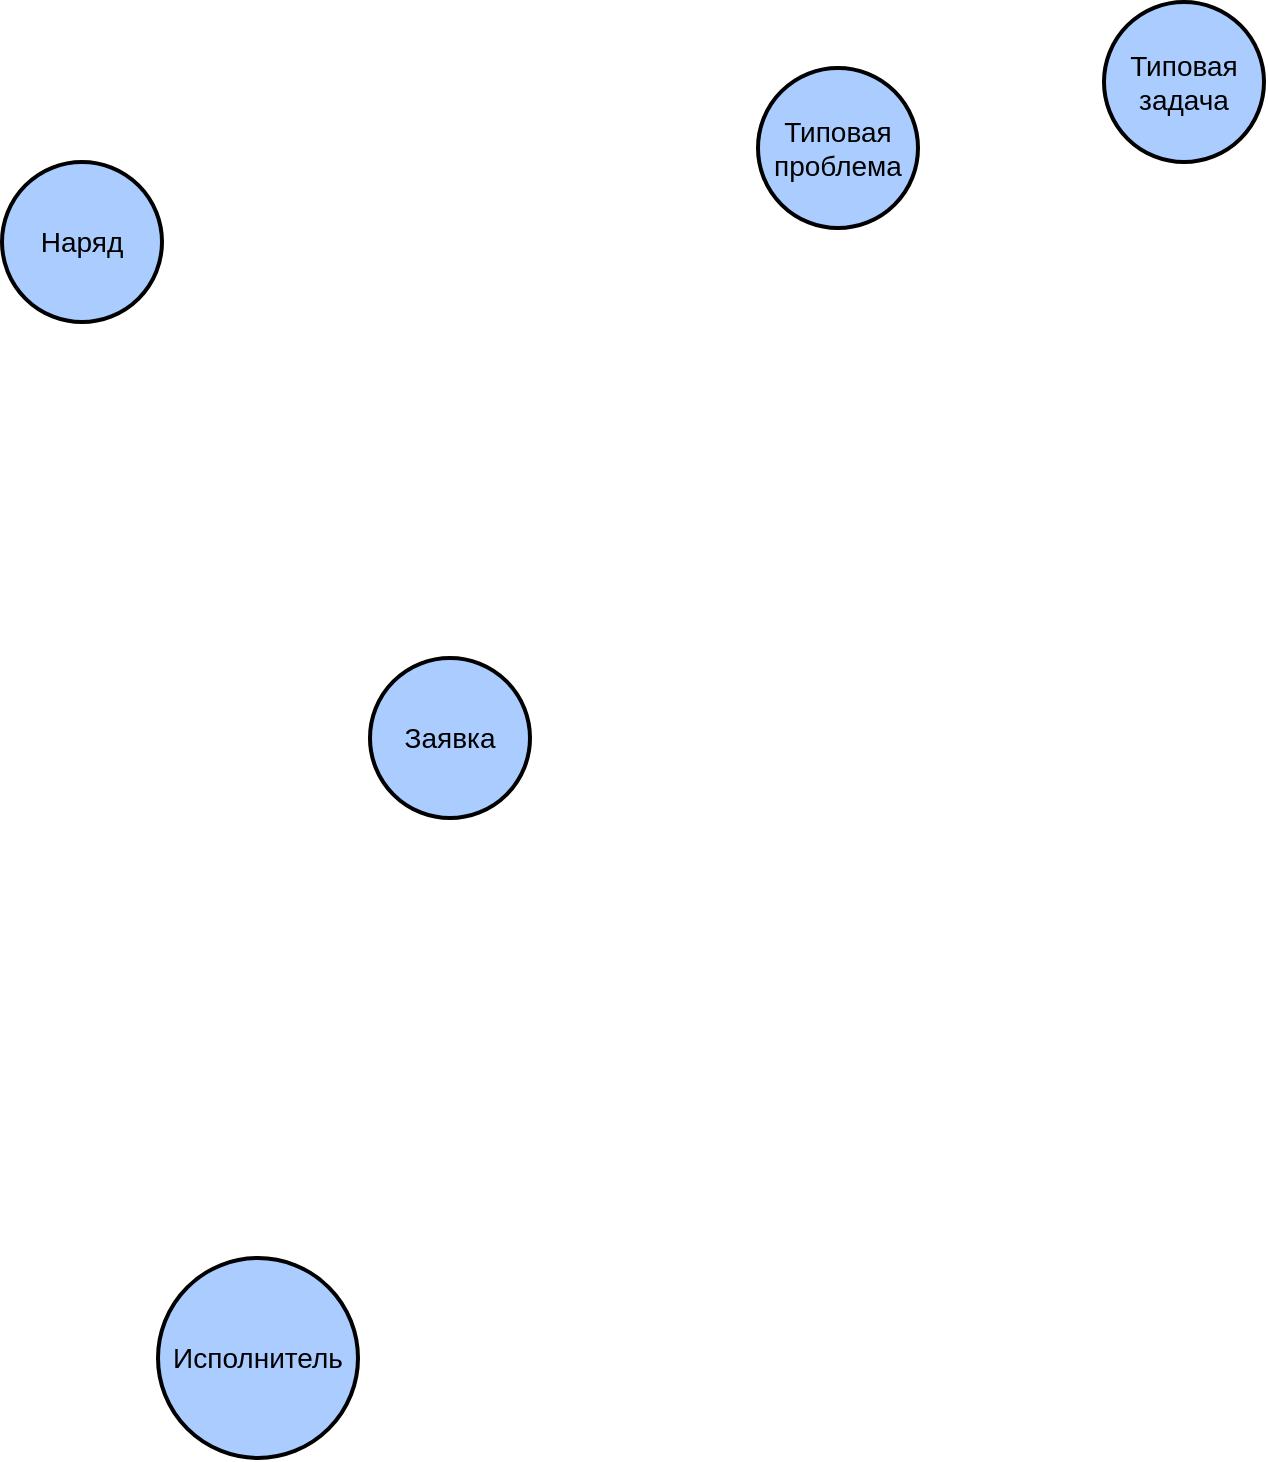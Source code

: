<mxfile version="20.6.0" type="github">
  <diagram id="KUD3AhoBSaxOTvVUXfZx" name="Page-1">
    <mxGraphModel dx="2062" dy="1114" grid="0" gridSize="10" guides="1" tooltips="1" connect="1" arrows="1" fold="1" page="1" pageScale="1" pageWidth="1920" pageHeight="1200" math="0" shadow="0">
      <root>
        <mxCell id="0" />
        <mxCell id="1" parent="0" />
        <mxCell id="smSqM_1HGl521U7xFa03-1" value="Заявка" style="ellipse;whiteSpace=wrap;html=1;rounded=0;shadow=0;glass=0;comic=0;strokeColor=#000000;strokeWidth=2;fillColor=#acf;gradientColor=none;fontSize=14;fontColor=#000000;align=center;" vertex="1" parent="1">
          <mxGeometry x="311" y="435" width="80" height="80" as="geometry" />
        </mxCell>
        <mxCell id="smSqM_1HGl521U7xFa03-2" value="Наряд" style="ellipse;whiteSpace=wrap;html=1;rounded=0;shadow=0;glass=0;comic=0;strokeColor=#000000;strokeWidth=2;fillColor=#acf;gradientColor=none;fontSize=14;fontColor=#000000;align=center;" vertex="1" parent="1">
          <mxGeometry x="127" y="187" width="80" height="80" as="geometry" />
        </mxCell>
        <mxCell id="smSqM_1HGl521U7xFa03-3" value="Исполнитель" style="ellipse;whiteSpace=wrap;html=1;rounded=0;shadow=0;glass=0;comic=0;strokeColor=#000000;strokeWidth=2;fillColor=#acf;gradientColor=none;fontSize=14;fontColor=#000000;align=center;" vertex="1" parent="1">
          <mxGeometry x="205" y="735" width="100" height="100" as="geometry" />
        </mxCell>
        <mxCell id="smSqM_1HGl521U7xFa03-4" value="Типовая&lt;br&gt;проблема" style="ellipse;whiteSpace=wrap;html=1;rounded=0;shadow=0;glass=0;comic=0;strokeColor=#000000;strokeWidth=2;fillColor=#acf;gradientColor=none;fontSize=14;fontColor=#000000;align=center;" vertex="1" parent="1">
          <mxGeometry x="505" y="140" width="80" height="80" as="geometry" />
        </mxCell>
        <mxCell id="smSqM_1HGl521U7xFa03-5" value="Типовая задача" style="ellipse;whiteSpace=wrap;html=1;rounded=0;shadow=0;glass=0;comic=0;strokeColor=#000000;strokeWidth=2;fillColor=#acf;gradientColor=none;fontSize=14;fontColor=#000000;align=center;" vertex="1" parent="1">
          <mxGeometry x="678" y="107" width="80" height="80" as="geometry" />
        </mxCell>
      </root>
    </mxGraphModel>
  </diagram>
</mxfile>
